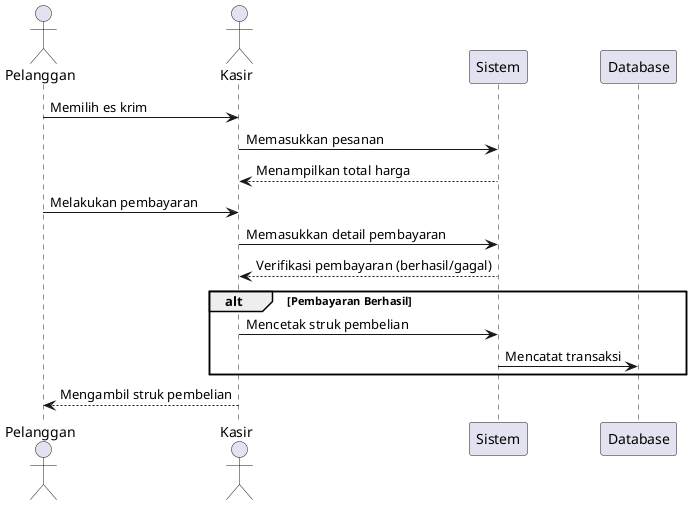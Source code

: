 @startuml

actor Pelanggan
actor Kasir
participant "Sistem" as Sistem

Pelanggan -> Kasir: Memilih es krim
Kasir -> Sistem: Memasukkan pesanan
Sistem --> Kasir: Menampilkan total harga

Pelanggan -> Kasir: Melakukan pembayaran
Kasir -> Sistem: Memasukkan detail pembayaran
Sistem --> Kasir: Verifikasi pembayaran (berhasil/gagal)

alt Pembayaran Berhasil
    Kasir -> Sistem: Mencetak struk pembelian
    Sistem -> Database: Mencatat transaksi
end

Pelanggan <-- Kasir: Mengambil struk pembelian

@enduml
